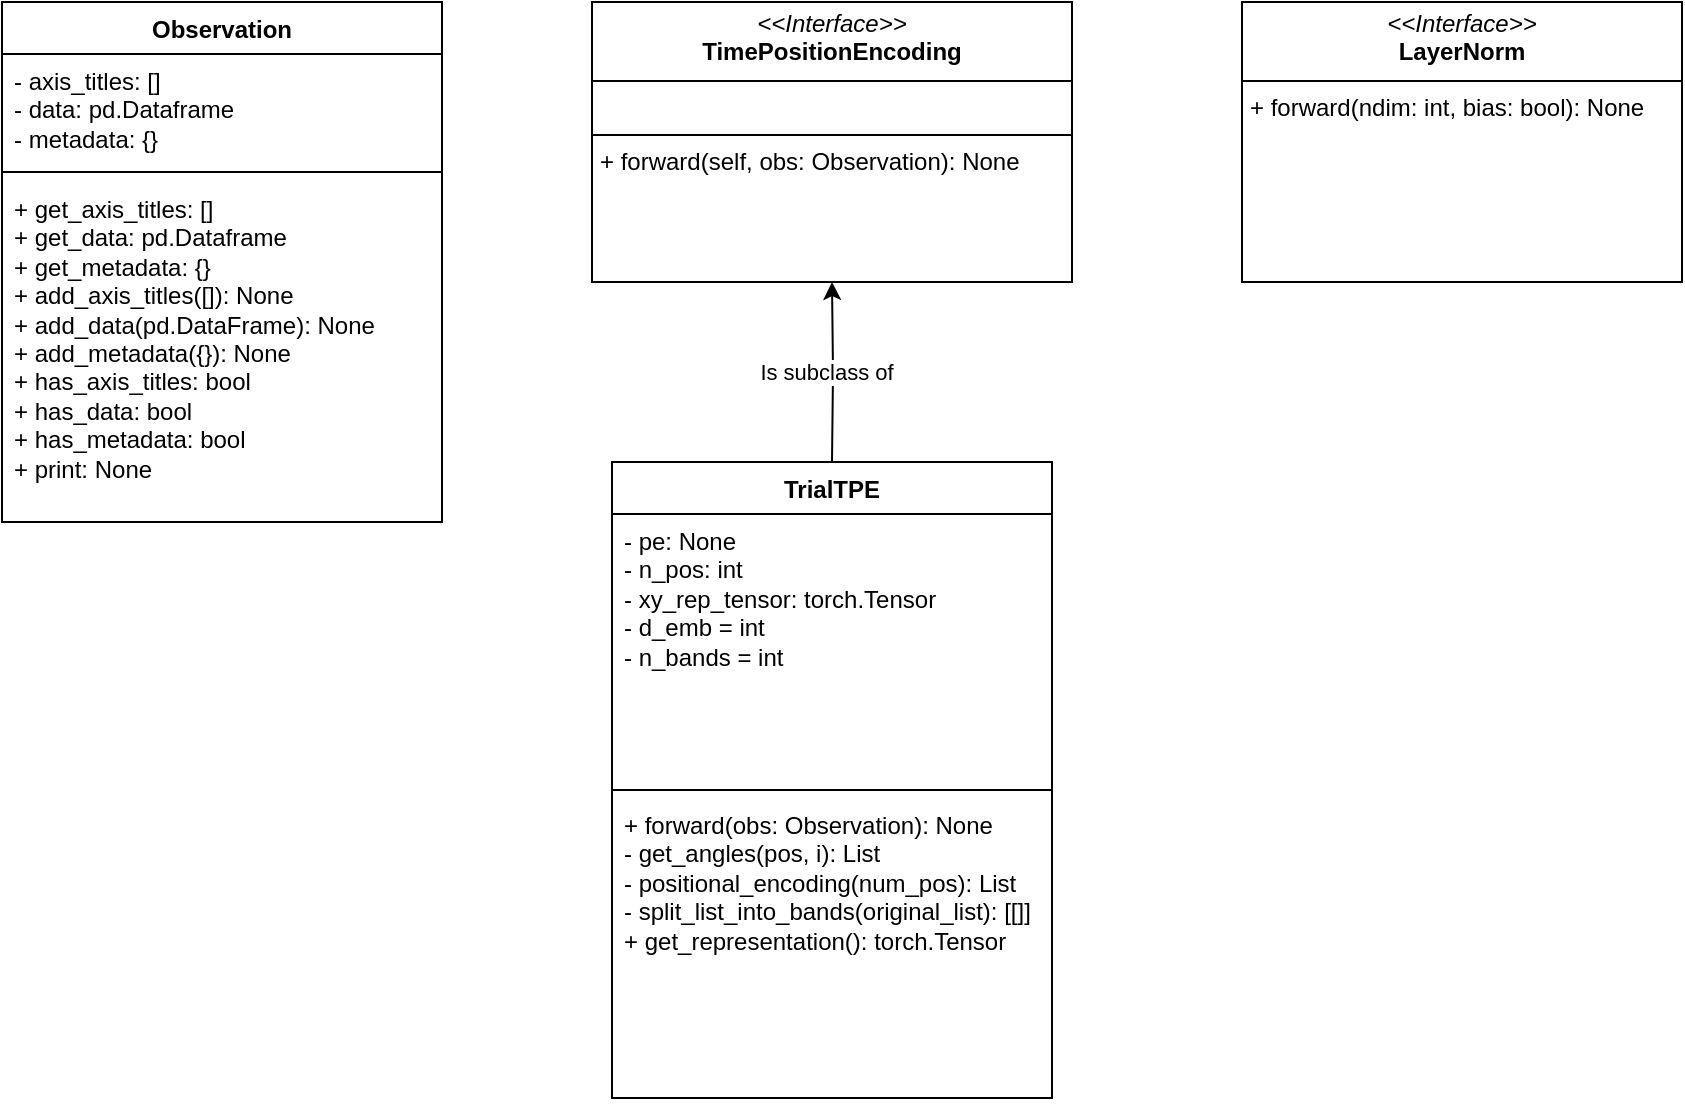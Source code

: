 <mxfile version="24.6.4" type="device">
  <diagram name="Page-1" id="lMT3Yc7IqsS6a4-m2tbt">
    <mxGraphModel dx="447" dy="617" grid="1" gridSize="10" guides="1" tooltips="1" connect="1" arrows="1" fold="1" page="1" pageScale="1" pageWidth="850" pageHeight="1100" math="0" shadow="0">
      <root>
        <mxCell id="0" />
        <mxCell id="1" parent="0" />
        <mxCell id="II7Q0cRigDoH1TEr19Bd-1" value="Observation" style="swimlane;fontStyle=1;align=center;verticalAlign=top;childLayout=stackLayout;horizontal=1;startSize=26;horizontalStack=0;resizeParent=1;resizeParentMax=0;resizeLast=0;collapsible=1;marginBottom=0;whiteSpace=wrap;html=1;" parent="1" vertex="1">
          <mxGeometry x="80" y="40" width="220" height="260" as="geometry" />
        </mxCell>
        <mxCell id="II7Q0cRigDoH1TEr19Bd-2" value="- axis_titles: []&lt;div&gt;- data: pd.Dataframe&lt;/div&gt;&lt;div&gt;- metadata: {}&lt;/div&gt;" style="text;strokeColor=none;fillColor=none;align=left;verticalAlign=top;spacingLeft=4;spacingRight=4;overflow=hidden;rotatable=0;points=[[0,0.5],[1,0.5]];portConstraint=eastwest;whiteSpace=wrap;html=1;" parent="II7Q0cRigDoH1TEr19Bd-1" vertex="1">
          <mxGeometry y="26" width="220" height="54" as="geometry" />
        </mxCell>
        <mxCell id="II7Q0cRigDoH1TEr19Bd-3" value="" style="line;strokeWidth=1;fillColor=none;align=left;verticalAlign=middle;spacingTop=-1;spacingLeft=3;spacingRight=3;rotatable=0;labelPosition=right;points=[];portConstraint=eastwest;strokeColor=inherit;" parent="II7Q0cRigDoH1TEr19Bd-1" vertex="1">
          <mxGeometry y="80" width="220" height="10" as="geometry" />
        </mxCell>
        <mxCell id="II7Q0cRigDoH1TEr19Bd-4" value="+ get_axis_titles: []&lt;div&gt;+ get_data: pd.Dataframe&lt;/div&gt;&lt;div&gt;+ get_metadata: {}&lt;/div&gt;&lt;div&gt;+ add_axis_titles([]): None&lt;/div&gt;&lt;div&gt;+ add_data(pd.DataFrame): None&lt;/div&gt;&lt;div&gt;+ add_metadata({}): None&lt;/div&gt;&lt;div&gt;+ has_axis_titles: bool&lt;/div&gt;&lt;div&gt;+ has_data: bool&lt;/div&gt;&lt;div&gt;+ has_metadata: bool&lt;/div&gt;&lt;div&gt;+ print: None&lt;/div&gt;" style="text;strokeColor=none;fillColor=none;align=left;verticalAlign=top;spacingLeft=4;spacingRight=4;overflow=hidden;rotatable=0;points=[[0,0.5],[1,0.5]];portConstraint=eastwest;whiteSpace=wrap;html=1;" parent="II7Q0cRigDoH1TEr19Bd-1" vertex="1">
          <mxGeometry y="90" width="220" height="170" as="geometry" />
        </mxCell>
        <mxCell id="3TbGAdBgGuGWrBYYT3-P-1" value="&lt;p style=&quot;margin:0px;margin-top:4px;text-align:center;&quot;&gt;&lt;i&gt;&amp;lt;&amp;lt;Interface&amp;gt;&amp;gt;&lt;/i&gt;&lt;br&gt;&lt;b&gt;TimePositionEncoding&lt;/b&gt;&lt;/p&gt;&lt;hr size=&quot;1&quot; style=&quot;border-style:solid;&quot;&gt;&lt;p style=&quot;margin:0px;margin-left:4px;&quot;&gt;&lt;br&gt;&lt;/p&gt;&lt;hr size=&quot;1&quot; style=&quot;border-style:solid;&quot;&gt;&lt;p style=&quot;margin:0px;margin-left:4px;&quot;&gt;+ forward(self, obs: Observation): None&amp;nbsp;&lt;br&gt;&lt;/p&gt;" style="verticalAlign=top;align=left;overflow=fill;html=1;whiteSpace=wrap;" parent="1" vertex="1">
          <mxGeometry x="375" y="40" width="240" height="140" as="geometry" />
        </mxCell>
        <mxCell id="KMBcusiWSsLn5deIEJBQ-2" style="edgeStyle=orthogonalEdgeStyle;rounded=0;orthogonalLoop=1;jettySize=auto;html=1;entryX=0.5;entryY=1;entryDx=0;entryDy=0;" parent="1" target="3TbGAdBgGuGWrBYYT3-P-1" edge="1">
          <mxGeometry relative="1" as="geometry">
            <mxPoint x="495" y="270" as="sourcePoint" />
          </mxGeometry>
        </mxCell>
        <mxCell id="KMBcusiWSsLn5deIEJBQ-3" value="Is subclass of" style="edgeLabel;html=1;align=center;verticalAlign=middle;resizable=0;points=[];" parent="KMBcusiWSsLn5deIEJBQ-2" vertex="1" connectable="0">
          <mxGeometry y="3" relative="1" as="geometry">
            <mxPoint as="offset" />
          </mxGeometry>
        </mxCell>
        <mxCell id="KMBcusiWSsLn5deIEJBQ-4" value="TrialTPE" style="swimlane;fontStyle=1;align=center;verticalAlign=top;childLayout=stackLayout;horizontal=1;startSize=26;horizontalStack=0;resizeParent=1;resizeParentMax=0;resizeLast=0;collapsible=1;marginBottom=0;whiteSpace=wrap;html=1;" parent="1" vertex="1">
          <mxGeometry x="385" y="270" width="220" height="318" as="geometry" />
        </mxCell>
        <mxCell id="KMBcusiWSsLn5deIEJBQ-5" value="- pe: None&lt;div&gt;- n_pos: int&lt;/div&gt;&lt;div&gt;- xy_rep_tensor: torch.Tensor&lt;/div&gt;&lt;div&gt;- d_emb = int&lt;/div&gt;&lt;div&gt;- n_bands = int&lt;/div&gt;" style="text;strokeColor=none;fillColor=none;align=left;verticalAlign=top;spacingLeft=4;spacingRight=4;overflow=hidden;rotatable=0;points=[[0,0.5],[1,0.5]];portConstraint=eastwest;whiteSpace=wrap;html=1;" parent="KMBcusiWSsLn5deIEJBQ-4" vertex="1">
          <mxGeometry y="26" width="220" height="134" as="geometry" />
        </mxCell>
        <mxCell id="KMBcusiWSsLn5deIEJBQ-6" value="" style="line;strokeWidth=1;fillColor=none;align=left;verticalAlign=middle;spacingTop=-1;spacingLeft=3;spacingRight=3;rotatable=0;labelPosition=right;points=[];portConstraint=eastwest;strokeColor=inherit;" parent="KMBcusiWSsLn5deIEJBQ-4" vertex="1">
          <mxGeometry y="160" width="220" height="8" as="geometry" />
        </mxCell>
        <mxCell id="KMBcusiWSsLn5deIEJBQ-7" value="+ forward(obs: Observation): None&lt;div&gt;- get_angles(pos, i): List&lt;/div&gt;&lt;div&gt;- positional_encoding(num_pos): List&lt;/div&gt;&lt;div&gt;- split_list_into_bands(original_list): [[]]&lt;/div&gt;&lt;div&gt;+ get_representation(): torch.Tensor&lt;/div&gt;" style="text;strokeColor=none;fillColor=none;align=left;verticalAlign=top;spacingLeft=4;spacingRight=4;overflow=hidden;rotatable=0;points=[[0,0.5],[1,0.5]];portConstraint=eastwest;whiteSpace=wrap;html=1;" parent="KMBcusiWSsLn5deIEJBQ-4" vertex="1">
          <mxGeometry y="168" width="220" height="150" as="geometry" />
        </mxCell>
        <mxCell id="Idwfp9MATpkE-ISOWGiW-1" value="&lt;p style=&quot;margin:0px;margin-top:4px;text-align:center;&quot;&gt;&lt;i&gt;&amp;lt;&amp;lt;Interface&amp;gt;&amp;gt;&lt;/i&gt;&lt;br&gt;&lt;b&gt;LayerNorm&lt;/b&gt;&lt;/p&gt;&lt;hr size=&quot;1&quot; style=&quot;border-style:solid;&quot;&gt;&lt;p style=&quot;margin:0px;margin-left:4px;&quot;&gt;&lt;/p&gt;&lt;p style=&quot;margin:0px;margin-left:4px;&quot;&gt;+ forward(ndim: int, bias: bool): None&lt;/p&gt;" style="verticalAlign=top;align=left;overflow=fill;html=1;whiteSpace=wrap;" vertex="1" parent="1">
          <mxGeometry x="700" y="40" width="220" height="140" as="geometry" />
        </mxCell>
      </root>
    </mxGraphModel>
  </diagram>
</mxfile>
